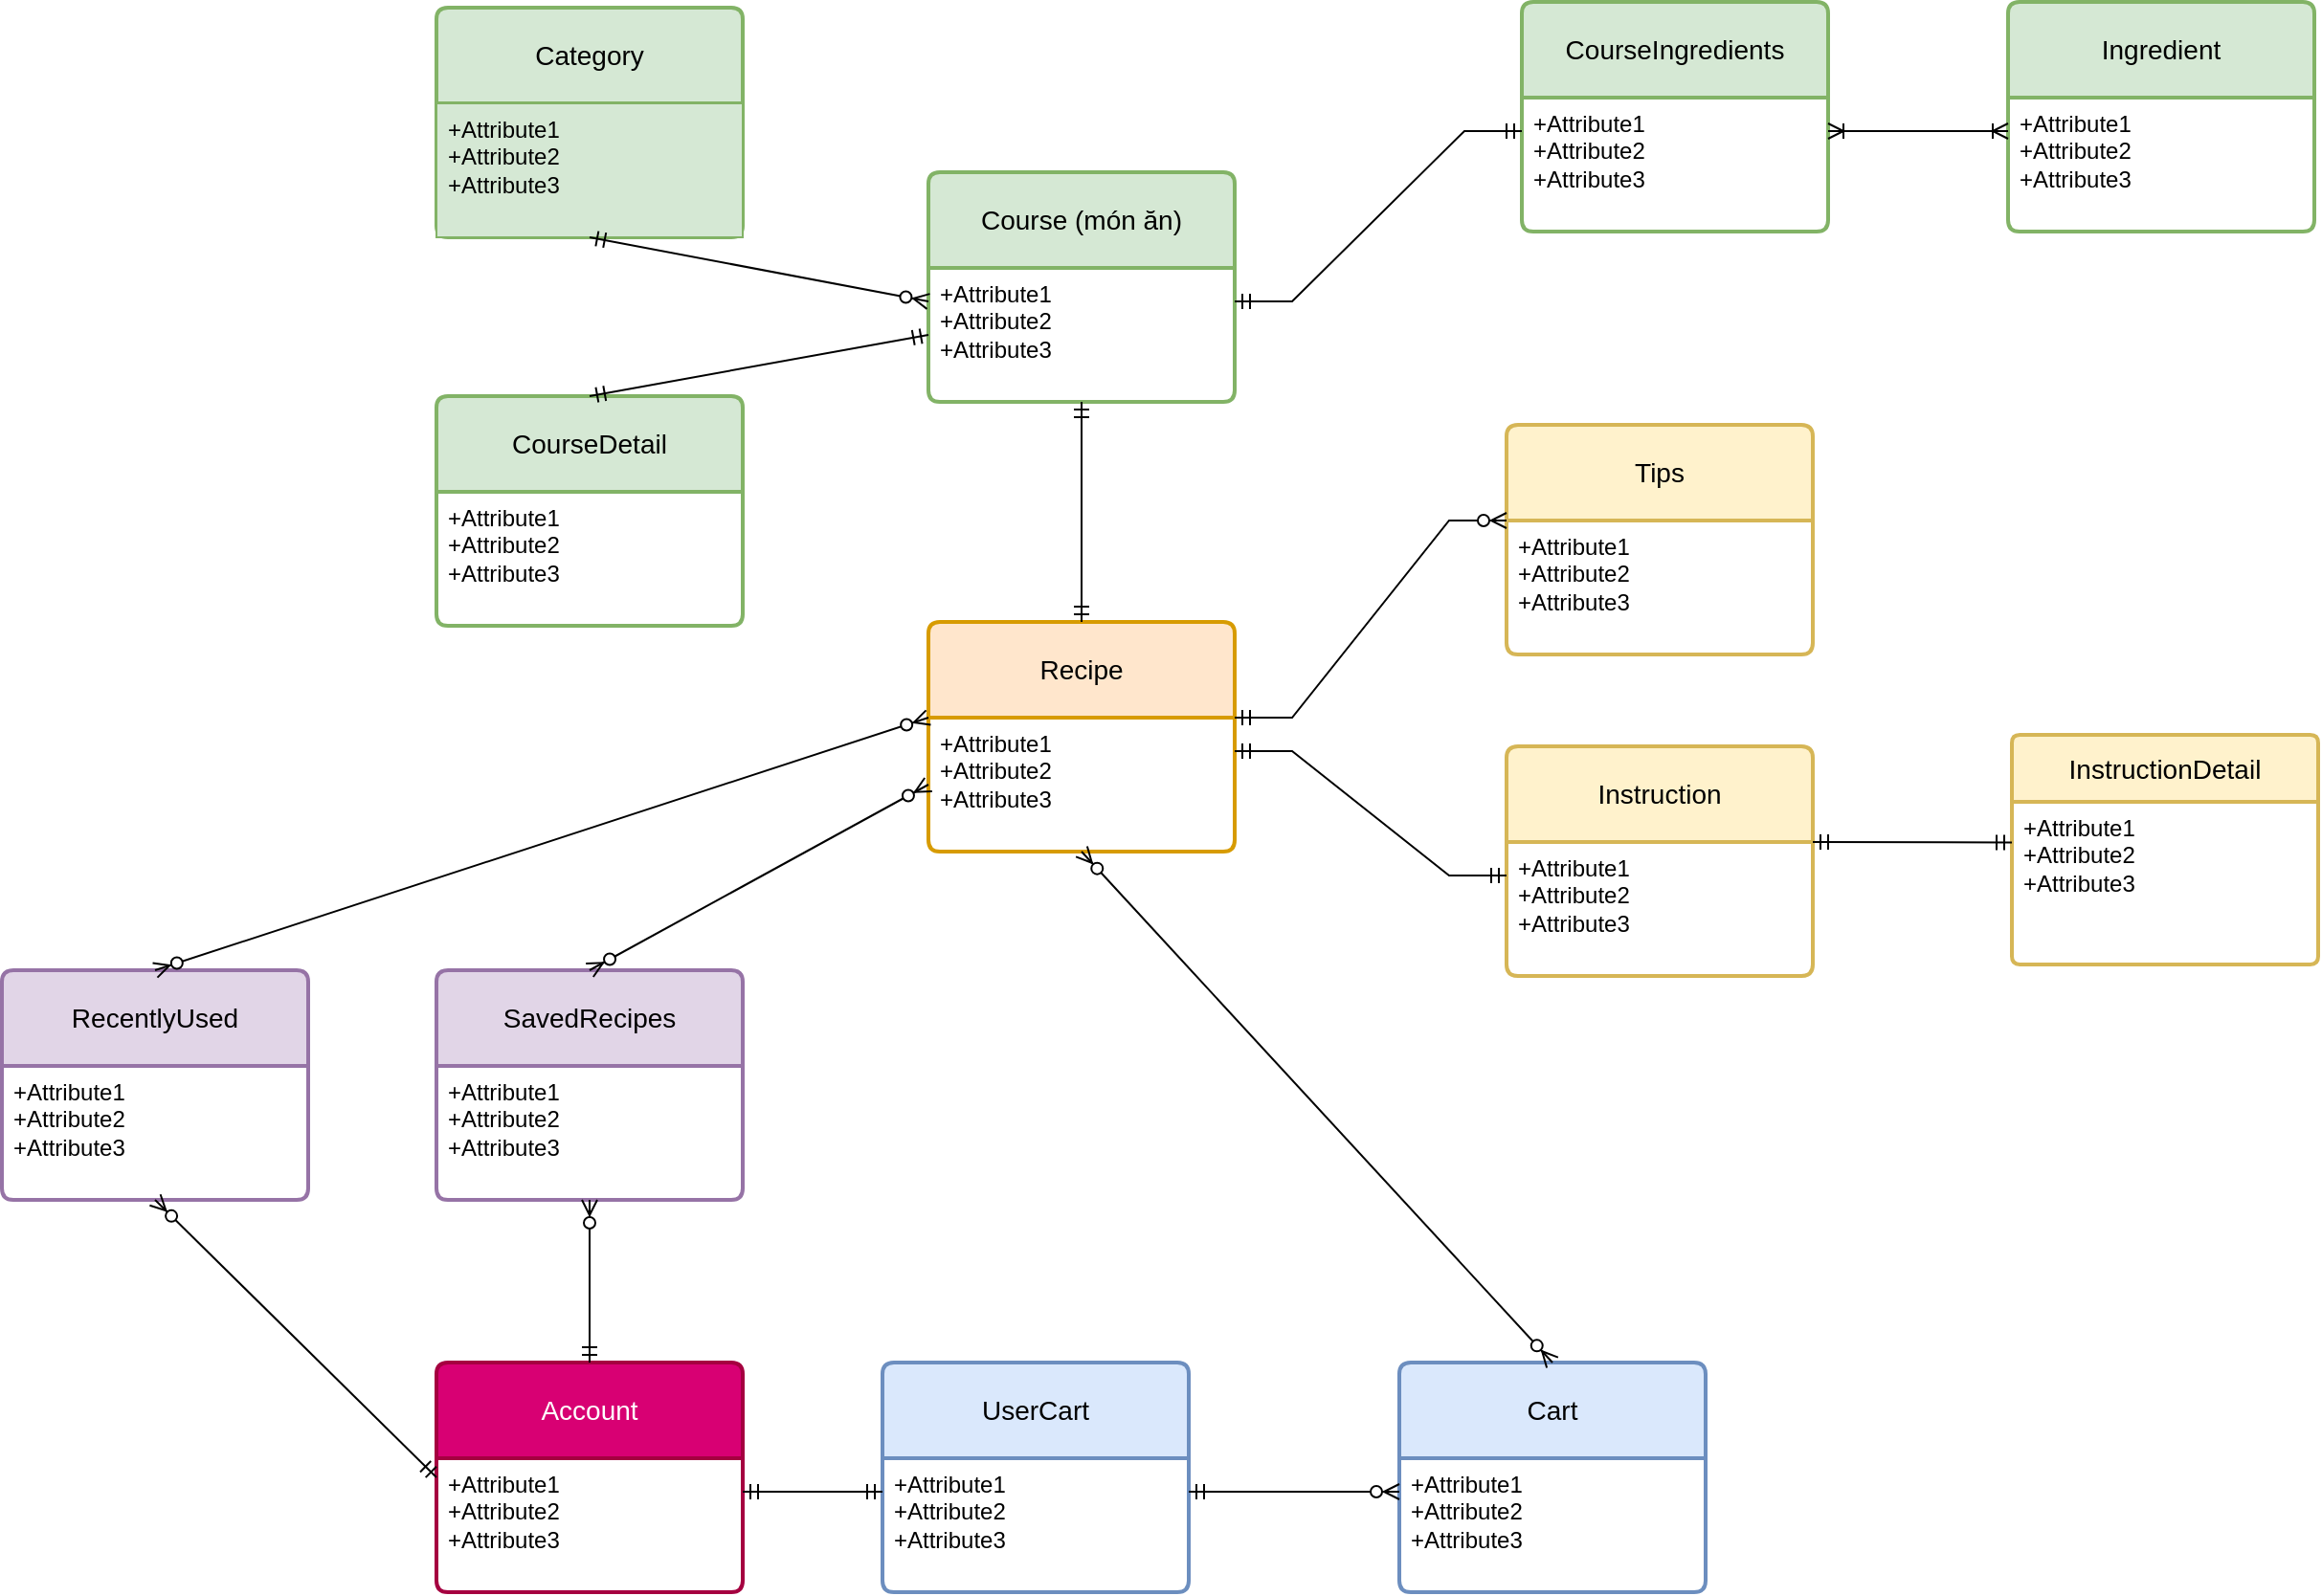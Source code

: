 <mxfile version="23.1.8" type="github">
  <diagram id="C5RBs43oDa-KdzZeNtuy" name="Page-1">
    <mxGraphModel dx="2840" dy="1100" grid="0" gridSize="10" guides="1" tooltips="1" connect="1" arrows="1" fold="1" page="0" pageScale="1" pageWidth="827" pageHeight="1169" math="0" shadow="0">
      <root>
        <mxCell id="WIyWlLk6GJQsqaUBKTNV-0" />
        <mxCell id="WIyWlLk6GJQsqaUBKTNV-1" parent="WIyWlLk6GJQsqaUBKTNV-0" />
        <mxCell id="35Hs7NP0xq-Xv4HMbrK9-0" value="Recipe" style="swimlane;childLayout=stackLayout;horizontal=1;startSize=50;horizontalStack=0;rounded=1;fontSize=14;fontStyle=0;strokeWidth=2;resizeParent=0;resizeLast=1;shadow=0;dashed=0;align=center;arcSize=4;whiteSpace=wrap;html=1;fillColor=#ffe6cc;swimlaneFillColor=default;strokeColor=#d79b00;" vertex="1" parent="WIyWlLk6GJQsqaUBKTNV-1">
          <mxGeometry x="73" y="538" width="160" height="120" as="geometry" />
        </mxCell>
        <mxCell id="35Hs7NP0xq-Xv4HMbrK9-1" value="+Attribute1&#xa;+Attribute2&#xa;+Attribute3" style="align=left;strokeColor=none;fillColor=none;spacingLeft=4;fontSize=12;verticalAlign=top;resizable=0;rotatable=0;part=1;html=1;" vertex="1" parent="35Hs7NP0xq-Xv4HMbrK9-0">
          <mxGeometry y="50" width="160" height="70" as="geometry" />
        </mxCell>
        <mxCell id="35Hs7NP0xq-Xv4HMbrK9-2" value="Instruction" style="swimlane;childLayout=stackLayout;horizontal=1;startSize=50;horizontalStack=0;rounded=1;fontSize=14;fontStyle=0;strokeWidth=2;resizeParent=0;resizeLast=1;shadow=0;dashed=0;align=center;arcSize=4;whiteSpace=wrap;html=1;swimlaneFillColor=default;fillColor=#fff2cc;strokeColor=#d6b656;" vertex="1" parent="WIyWlLk6GJQsqaUBKTNV-1">
          <mxGeometry x="375" y="603" width="160" height="120" as="geometry" />
        </mxCell>
        <mxCell id="35Hs7NP0xq-Xv4HMbrK9-3" value="+Attribute1&#xa;+Attribute2&#xa;+Attribute3" style="align=left;strokeColor=none;fillColor=none;spacingLeft=4;fontSize=12;verticalAlign=top;resizable=0;rotatable=0;part=1;html=1;" vertex="1" parent="35Hs7NP0xq-Xv4HMbrK9-2">
          <mxGeometry y="50" width="160" height="70" as="geometry" />
        </mxCell>
        <mxCell id="35Hs7NP0xq-Xv4HMbrK9-6" value="Ingredient" style="swimlane;childLayout=stackLayout;horizontal=1;startSize=50;horizontalStack=0;rounded=1;fontSize=14;fontStyle=0;strokeWidth=2;resizeParent=0;resizeLast=1;shadow=0;dashed=0;align=center;arcSize=4;whiteSpace=wrap;html=1;swimlaneFillColor=default;fillColor=#d5e8d4;strokeColor=#82b366;" vertex="1" parent="WIyWlLk6GJQsqaUBKTNV-1">
          <mxGeometry x="637" y="214" width="160" height="120" as="geometry" />
        </mxCell>
        <mxCell id="35Hs7NP0xq-Xv4HMbrK9-7" value="+Attribute1&#xa;+Attribute2&#xa;+Attribute3" style="align=left;strokeColor=none;fillColor=none;spacingLeft=4;fontSize=12;verticalAlign=top;resizable=0;rotatable=0;part=1;html=1;" vertex="1" parent="35Hs7NP0xq-Xv4HMbrK9-6">
          <mxGeometry y="50" width="160" height="70" as="geometry" />
        </mxCell>
        <mxCell id="35Hs7NP0xq-Xv4HMbrK9-8" value="Course (món ăn)" style="swimlane;childLayout=stackLayout;horizontal=1;startSize=50;horizontalStack=0;rounded=1;fontSize=14;fontStyle=0;strokeWidth=2;resizeParent=0;resizeLast=1;shadow=0;dashed=0;align=center;arcSize=4;whiteSpace=wrap;html=1;swimlaneFillColor=default;fillColor=#d5e8d4;strokeColor=#82b366;" vertex="1" parent="WIyWlLk6GJQsqaUBKTNV-1">
          <mxGeometry x="73" y="303" width="160" height="120" as="geometry" />
        </mxCell>
        <mxCell id="35Hs7NP0xq-Xv4HMbrK9-9" value="+Attribute1&#xa;+Attribute2&#xa;+Attribute3" style="align=left;strokeColor=none;fillColor=none;spacingLeft=4;fontSize=12;verticalAlign=top;resizable=0;rotatable=0;part=1;html=1;" vertex="1" parent="35Hs7NP0xq-Xv4HMbrK9-8">
          <mxGeometry y="50" width="160" height="70" as="geometry" />
        </mxCell>
        <mxCell id="35Hs7NP0xq-Xv4HMbrK9-10" value="CourseDetail" style="swimlane;childLayout=stackLayout;horizontal=1;startSize=50;horizontalStack=0;rounded=1;fontSize=14;fontStyle=0;strokeWidth=2;resizeParent=0;resizeLast=1;shadow=0;dashed=0;align=center;arcSize=4;whiteSpace=wrap;html=1;swimlaneFillColor=default;fillColor=#d5e8d4;strokeColor=#82b366;" vertex="1" parent="WIyWlLk6GJQsqaUBKTNV-1">
          <mxGeometry x="-184" y="420" width="160" height="120" as="geometry" />
        </mxCell>
        <mxCell id="35Hs7NP0xq-Xv4HMbrK9-11" value="+Attribute1&#xa;+Attribute2&#xa;+Attribute3" style="align=left;strokeColor=none;fillColor=none;spacingLeft=4;fontSize=12;verticalAlign=top;resizable=0;rotatable=0;part=1;html=1;" vertex="1" parent="35Hs7NP0xq-Xv4HMbrK9-10">
          <mxGeometry y="50" width="160" height="70" as="geometry" />
        </mxCell>
        <mxCell id="35Hs7NP0xq-Xv4HMbrK9-14" value="InstructionDetail" style="swimlane;childLayout=stackLayout;horizontal=1;startSize=35;horizontalStack=0;rounded=1;fontSize=14;fontStyle=0;strokeWidth=2;resizeParent=0;resizeLast=1;shadow=0;dashed=0;align=center;arcSize=4;whiteSpace=wrap;html=1;swimlaneFillColor=default;fillColor=#fff2cc;strokeColor=#d6b656;" vertex="1" parent="WIyWlLk6GJQsqaUBKTNV-1">
          <mxGeometry x="639" y="597" width="160" height="120" as="geometry" />
        </mxCell>
        <mxCell id="35Hs7NP0xq-Xv4HMbrK9-15" value="+Attribute1&#xa;+Attribute2&#xa;+Attribute3" style="align=left;strokeColor=none;fillColor=none;spacingLeft=4;fontSize=12;verticalAlign=top;resizable=0;rotatable=0;part=1;html=1;" vertex="1" parent="35Hs7NP0xq-Xv4HMbrK9-14">
          <mxGeometry y="35" width="160" height="85" as="geometry" />
        </mxCell>
        <mxCell id="35Hs7NP0xq-Xv4HMbrK9-16" value="Tips" style="swimlane;childLayout=stackLayout;horizontal=1;startSize=50;horizontalStack=0;rounded=1;fontSize=14;fontStyle=0;strokeWidth=2;resizeParent=0;resizeLast=1;shadow=0;dashed=0;align=center;arcSize=4;whiteSpace=wrap;html=1;swimlaneFillColor=default;fillColor=#fff2cc;strokeColor=#d6b656;" vertex="1" parent="WIyWlLk6GJQsqaUBKTNV-1">
          <mxGeometry x="375" y="435" width="160" height="120" as="geometry" />
        </mxCell>
        <mxCell id="35Hs7NP0xq-Xv4HMbrK9-17" value="+Attribute1&#xa;+Attribute2&#xa;+Attribute3" style="align=left;strokeColor=none;fillColor=none;spacingLeft=4;fontSize=12;verticalAlign=top;resizable=0;rotatable=0;part=1;html=1;" vertex="1" parent="35Hs7NP0xq-Xv4HMbrK9-16">
          <mxGeometry y="50" width="160" height="70" as="geometry" />
        </mxCell>
        <mxCell id="35Hs7NP0xq-Xv4HMbrK9-22" value="CourseIngredients" style="swimlane;childLayout=stackLayout;horizontal=1;startSize=50;horizontalStack=0;rounded=1;fontSize=14;fontStyle=0;strokeWidth=2;resizeParent=0;resizeLast=1;shadow=0;dashed=0;align=center;arcSize=4;whiteSpace=wrap;html=1;swimlaneFillColor=default;fillColor=#d5e8d4;strokeColor=#82b366;" vertex="1" parent="WIyWlLk6GJQsqaUBKTNV-1">
          <mxGeometry x="383" y="214" width="160" height="120" as="geometry" />
        </mxCell>
        <mxCell id="35Hs7NP0xq-Xv4HMbrK9-23" value="+Attribute1&#xa;+Attribute2&#xa;+Attribute3" style="align=left;strokeColor=none;fillColor=none;spacingLeft=4;fontSize=12;verticalAlign=top;resizable=0;rotatable=0;part=1;html=1;" vertex="1" parent="35Hs7NP0xq-Xv4HMbrK9-22">
          <mxGeometry y="50" width="160" height="70" as="geometry" />
        </mxCell>
        <mxCell id="35Hs7NP0xq-Xv4HMbrK9-24" value="Account" style="swimlane;childLayout=stackLayout;horizontal=1;startSize=50;horizontalStack=0;rounded=1;fontSize=14;fontStyle=0;strokeWidth=2;resizeParent=0;resizeLast=1;shadow=0;dashed=0;align=center;arcSize=4;whiteSpace=wrap;html=1;swimlaneFillColor=default;fillColor=#d80073;fontColor=#ffffff;strokeColor=#A50040;" vertex="1" parent="WIyWlLk6GJQsqaUBKTNV-1">
          <mxGeometry x="-184" y="925" width="160" height="120" as="geometry" />
        </mxCell>
        <mxCell id="35Hs7NP0xq-Xv4HMbrK9-25" value="+Attribute1&#xa;+Attribute2&#xa;+Attribute3" style="align=left;strokeColor=none;fillColor=none;spacingLeft=4;fontSize=12;verticalAlign=top;resizable=0;rotatable=0;part=1;html=1;" vertex="1" parent="35Hs7NP0xq-Xv4HMbrK9-24">
          <mxGeometry y="50" width="160" height="70" as="geometry" />
        </mxCell>
        <mxCell id="35Hs7NP0xq-Xv4HMbrK9-29" value="RecentlyUsed" style="swimlane;childLayout=stackLayout;horizontal=1;startSize=50;horizontalStack=0;rounded=1;fontSize=14;fontStyle=0;strokeWidth=2;resizeParent=0;resizeLast=1;shadow=0;dashed=0;align=center;arcSize=4;whiteSpace=wrap;html=1;swimlaneFillColor=default;fillColor=#e1d5e7;strokeColor=#9673a6;" vertex="1" parent="WIyWlLk6GJQsqaUBKTNV-1">
          <mxGeometry x="-411" y="720" width="160" height="120" as="geometry" />
        </mxCell>
        <mxCell id="35Hs7NP0xq-Xv4HMbrK9-30" value="+Attribute1&#xa;+Attribute2&#xa;+Attribute3" style="align=left;strokeColor=none;fillColor=none;spacingLeft=4;fontSize=12;verticalAlign=top;resizable=0;rotatable=0;part=1;html=1;swimlaneFillColor=default;" vertex="1" parent="35Hs7NP0xq-Xv4HMbrK9-29">
          <mxGeometry y="50" width="160" height="70" as="geometry" />
        </mxCell>
        <mxCell id="35Hs7NP0xq-Xv4HMbrK9-31" value="Category" style="swimlane;childLayout=stackLayout;horizontal=1;startSize=50;horizontalStack=0;rounded=1;fontSize=14;fontStyle=0;strokeWidth=2;resizeParent=0;resizeLast=1;shadow=0;dashed=0;align=center;arcSize=4;whiteSpace=wrap;html=1;swimlaneFillColor=default;fillColor=#d5e8d4;strokeColor=#82b366;" vertex="1" parent="WIyWlLk6GJQsqaUBKTNV-1">
          <mxGeometry x="-184" y="217" width="160" height="120" as="geometry" />
        </mxCell>
        <mxCell id="35Hs7NP0xq-Xv4HMbrK9-32" value="+Attribute1&#xa;+Attribute2&#xa;+Attribute3" style="align=left;strokeColor=#82b366;fillColor=#d5e8d4;spacingLeft=4;fontSize=12;verticalAlign=top;resizable=0;rotatable=0;part=1;html=1;swimlaneFillColor=default;" vertex="1" parent="35Hs7NP0xq-Xv4HMbrK9-31">
          <mxGeometry y="50" width="160" height="70" as="geometry" />
        </mxCell>
        <mxCell id="35Hs7NP0xq-Xv4HMbrK9-33" value="UserCart" style="swimlane;childLayout=stackLayout;horizontal=1;startSize=50;horizontalStack=0;rounded=1;fontSize=14;fontStyle=0;strokeWidth=2;resizeParent=0;resizeLast=1;shadow=0;dashed=0;align=center;arcSize=4;whiteSpace=wrap;html=1;fillColor=#dae8fc;swimlaneFillColor=default;strokeColor=#6c8ebf;" vertex="1" parent="WIyWlLk6GJQsqaUBKTNV-1">
          <mxGeometry x="49" y="925" width="160" height="120" as="geometry" />
        </mxCell>
        <mxCell id="35Hs7NP0xq-Xv4HMbrK9-34" value="+Attribute1&#xa;+Attribute2&#xa;+Attribute3" style="align=left;strokeColor=none;fillColor=none;spacingLeft=4;fontSize=12;verticalAlign=top;resizable=0;rotatable=0;part=1;html=1;" vertex="1" parent="35Hs7NP0xq-Xv4HMbrK9-33">
          <mxGeometry y="50" width="160" height="70" as="geometry" />
        </mxCell>
        <mxCell id="35Hs7NP0xq-Xv4HMbrK9-35" value="Cart" style="swimlane;childLayout=stackLayout;horizontal=1;startSize=50;horizontalStack=0;rounded=1;fontSize=14;fontStyle=0;strokeWidth=2;resizeParent=0;resizeLast=1;shadow=0;dashed=0;align=center;arcSize=4;whiteSpace=wrap;html=1;fillColor=#dae8fc;swimlaneFillColor=default;strokeColor=#6c8ebf;" vertex="1" parent="WIyWlLk6GJQsqaUBKTNV-1">
          <mxGeometry x="319" y="925" width="160" height="120" as="geometry" />
        </mxCell>
        <mxCell id="35Hs7NP0xq-Xv4HMbrK9-36" value="+Attribute1&#xa;+Attribute2&#xa;+Attribute3" style="align=left;strokeColor=none;fillColor=none;spacingLeft=4;fontSize=12;verticalAlign=top;resizable=0;rotatable=0;part=1;html=1;" vertex="1" parent="35Hs7NP0xq-Xv4HMbrK9-35">
          <mxGeometry y="50" width="160" height="70" as="geometry" />
        </mxCell>
        <mxCell id="35Hs7NP0xq-Xv4HMbrK9-37" value="SavedRecipes" style="swimlane;childLayout=stackLayout;horizontal=1;startSize=50;horizontalStack=0;rounded=1;fontSize=14;fontStyle=0;strokeWidth=2;resizeParent=0;resizeLast=1;shadow=0;dashed=0;align=center;arcSize=4;whiteSpace=wrap;html=1;swimlaneFillColor=default;fillColor=#e1d5e7;strokeColor=#9673a6;" vertex="1" parent="WIyWlLk6GJQsqaUBKTNV-1">
          <mxGeometry x="-184" y="720" width="160" height="120" as="geometry" />
        </mxCell>
        <mxCell id="35Hs7NP0xq-Xv4HMbrK9-38" value="+Attribute1&#xa;+Attribute2&#xa;+Attribute3" style="align=left;strokeColor=none;fillColor=none;spacingLeft=4;fontSize=12;verticalAlign=top;resizable=0;rotatable=0;part=1;html=1;swimlaneFillColor=default;" vertex="1" parent="35Hs7NP0xq-Xv4HMbrK9-37">
          <mxGeometry y="50" width="160" height="70" as="geometry" />
        </mxCell>
        <mxCell id="35Hs7NP0xq-Xv4HMbrK9-39" value="" style="fontSize=12;html=1;endArrow=ERzeroToMany;startArrow=ERmandOne;rounded=0;exitX=0.5;exitY=1;exitDx=0;exitDy=0;entryX=0;entryY=0.25;entryDx=0;entryDy=0;" edge="1" parent="WIyWlLk6GJQsqaUBKTNV-1" source="35Hs7NP0xq-Xv4HMbrK9-32" target="35Hs7NP0xq-Xv4HMbrK9-9">
          <mxGeometry width="100" height="100" relative="1" as="geometry">
            <mxPoint x="636" y="581" as="sourcePoint" />
            <mxPoint x="736" y="481" as="targetPoint" />
          </mxGeometry>
        </mxCell>
        <mxCell id="35Hs7NP0xq-Xv4HMbrK9-40" value="" style="fontSize=12;html=1;endArrow=ERoneToMany;startArrow=ERoneToMany;rounded=0;entryX=0;entryY=0.25;entryDx=0;entryDy=0;exitX=1;exitY=0.25;exitDx=0;exitDy=0;" edge="1" parent="WIyWlLk6GJQsqaUBKTNV-1" source="35Hs7NP0xq-Xv4HMbrK9-23" target="35Hs7NP0xq-Xv4HMbrK9-7">
          <mxGeometry width="100" height="100" relative="1" as="geometry">
            <mxPoint x="423" y="474" as="sourcePoint" />
            <mxPoint x="523" y="374" as="targetPoint" />
          </mxGeometry>
        </mxCell>
        <mxCell id="35Hs7NP0xq-Xv4HMbrK9-42" value="" style="edgeStyle=entityRelationEdgeStyle;fontSize=12;html=1;endArrow=ERmandOne;startArrow=ERmandOne;rounded=0;entryX=0;entryY=0.25;entryDx=0;entryDy=0;exitX=1;exitY=0.25;exitDx=0;exitDy=0;" edge="1" parent="WIyWlLk6GJQsqaUBKTNV-1" source="35Hs7NP0xq-Xv4HMbrK9-9" target="35Hs7NP0xq-Xv4HMbrK9-23">
          <mxGeometry width="100" height="100" relative="1" as="geometry">
            <mxPoint x="370" y="473" as="sourcePoint" />
            <mxPoint x="470" y="373" as="targetPoint" />
          </mxGeometry>
        </mxCell>
        <mxCell id="35Hs7NP0xq-Xv4HMbrK9-43" value="" style="fontSize=12;html=1;endArrow=ERmandOne;startArrow=ERmandOne;rounded=0;entryX=0;entryY=0.5;entryDx=0;entryDy=0;exitX=0.5;exitY=0;exitDx=0;exitDy=0;" edge="1" parent="WIyWlLk6GJQsqaUBKTNV-1" source="35Hs7NP0xq-Xv4HMbrK9-10" target="35Hs7NP0xq-Xv4HMbrK9-9">
          <mxGeometry width="100" height="100" relative="1" as="geometry">
            <mxPoint x="370" y="473" as="sourcePoint" />
            <mxPoint x="470" y="373" as="targetPoint" />
          </mxGeometry>
        </mxCell>
        <mxCell id="35Hs7NP0xq-Xv4HMbrK9-44" value="" style="fontSize=12;html=1;endArrow=ERmandOne;startArrow=ERmandOne;rounded=0;entryX=1;entryY=0;entryDx=0;entryDy=0;exitX=0;exitY=0.25;exitDx=0;exitDy=0;" edge="1" parent="WIyWlLk6GJQsqaUBKTNV-1" source="35Hs7NP0xq-Xv4HMbrK9-15" target="35Hs7NP0xq-Xv4HMbrK9-3">
          <mxGeometry width="100" height="100" relative="1" as="geometry">
            <mxPoint x="441" y="671" as="sourcePoint" />
            <mxPoint x="541" y="571" as="targetPoint" />
          </mxGeometry>
        </mxCell>
        <mxCell id="35Hs7NP0xq-Xv4HMbrK9-45" value="" style="fontSize=12;html=1;endArrow=ERmandOne;startArrow=ERmandOne;rounded=0;entryX=0.5;entryY=1;entryDx=0;entryDy=0;exitX=0.5;exitY=0;exitDx=0;exitDy=0;" edge="1" parent="WIyWlLk6GJQsqaUBKTNV-1" source="35Hs7NP0xq-Xv4HMbrK9-0" target="35Hs7NP0xq-Xv4HMbrK9-9">
          <mxGeometry width="100" height="100" relative="1" as="geometry">
            <mxPoint x="204" y="600" as="sourcePoint" />
            <mxPoint x="304" y="500" as="targetPoint" />
          </mxGeometry>
        </mxCell>
        <mxCell id="35Hs7NP0xq-Xv4HMbrK9-46" value="" style="edgeStyle=entityRelationEdgeStyle;fontSize=12;html=1;endArrow=ERmandOne;startArrow=ERmandOne;rounded=0;exitX=1;exitY=0.25;exitDx=0;exitDy=0;entryX=0;entryY=0.25;entryDx=0;entryDy=0;" edge="1" parent="WIyWlLk6GJQsqaUBKTNV-1" source="35Hs7NP0xq-Xv4HMbrK9-1" target="35Hs7NP0xq-Xv4HMbrK9-3">
          <mxGeometry width="100" height="100" relative="1" as="geometry">
            <mxPoint x="261" y="610" as="sourcePoint" />
            <mxPoint x="361" y="510" as="targetPoint" />
          </mxGeometry>
        </mxCell>
        <mxCell id="35Hs7NP0xq-Xv4HMbrK9-47" value="" style="edgeStyle=entityRelationEdgeStyle;fontSize=12;html=1;endArrow=ERzeroToMany;startArrow=ERmandOne;rounded=0;entryX=0;entryY=0;entryDx=0;entryDy=0;exitX=1;exitY=0;exitDx=0;exitDy=0;" edge="1" parent="WIyWlLk6GJQsqaUBKTNV-1" source="35Hs7NP0xq-Xv4HMbrK9-1" target="35Hs7NP0xq-Xv4HMbrK9-17">
          <mxGeometry width="100" height="100" relative="1" as="geometry">
            <mxPoint x="204" y="467" as="sourcePoint" />
            <mxPoint x="304" y="367" as="targetPoint" />
          </mxGeometry>
        </mxCell>
        <mxCell id="35Hs7NP0xq-Xv4HMbrK9-48" value="" style="edgeStyle=entityRelationEdgeStyle;fontSize=12;html=1;endArrow=ERmandOne;startArrow=ERmandOne;rounded=0;entryX=1;entryY=0.25;entryDx=0;entryDy=0;exitX=0;exitY=0.25;exitDx=0;exitDy=0;" edge="1" parent="WIyWlLk6GJQsqaUBKTNV-1" source="35Hs7NP0xq-Xv4HMbrK9-34" target="35Hs7NP0xq-Xv4HMbrK9-25">
          <mxGeometry width="100" height="100" relative="1" as="geometry">
            <mxPoint x="53" y="993" as="sourcePoint" />
            <mxPoint x="280" y="857" as="targetPoint" />
          </mxGeometry>
        </mxCell>
        <mxCell id="35Hs7NP0xq-Xv4HMbrK9-49" value="" style="fontSize=12;html=1;endArrow=ERzeroToMany;startArrow=ERmandOne;rounded=0;exitX=1;exitY=0.25;exitDx=0;exitDy=0;entryX=0;entryY=0.25;entryDx=0;entryDy=0;" edge="1" parent="WIyWlLk6GJQsqaUBKTNV-1" source="35Hs7NP0xq-Xv4HMbrK9-34" target="35Hs7NP0xq-Xv4HMbrK9-36">
          <mxGeometry width="100" height="100" relative="1" as="geometry">
            <mxPoint x="180" y="957" as="sourcePoint" />
            <mxPoint x="280" y="857" as="targetPoint" />
          </mxGeometry>
        </mxCell>
        <mxCell id="35Hs7NP0xq-Xv4HMbrK9-50" value="" style="fontSize=12;html=1;endArrow=ERzeroToMany;endFill=1;startArrow=ERzeroToMany;rounded=0;entryX=0.5;entryY=1;entryDx=0;entryDy=0;exitX=0.5;exitY=0;exitDx=0;exitDy=0;" edge="1" parent="WIyWlLk6GJQsqaUBKTNV-1" source="35Hs7NP0xq-Xv4HMbrK9-35" target="35Hs7NP0xq-Xv4HMbrK9-1">
          <mxGeometry width="100" height="100" relative="1" as="geometry">
            <mxPoint x="204" y="867" as="sourcePoint" />
            <mxPoint x="304" y="767" as="targetPoint" />
          </mxGeometry>
        </mxCell>
        <mxCell id="35Hs7NP0xq-Xv4HMbrK9-51" value="" style="fontSize=12;html=1;endArrow=ERzeroToMany;startArrow=ERmandOne;rounded=0;exitX=0.5;exitY=0;exitDx=0;exitDy=0;entryX=0.5;entryY=1;entryDx=0;entryDy=0;" edge="1" parent="WIyWlLk6GJQsqaUBKTNV-1" source="35Hs7NP0xq-Xv4HMbrK9-24" target="35Hs7NP0xq-Xv4HMbrK9-38">
          <mxGeometry width="100" height="100" relative="1" as="geometry">
            <mxPoint x="58" y="756" as="sourcePoint" />
            <mxPoint x="275" y="636" as="targetPoint" />
          </mxGeometry>
        </mxCell>
        <mxCell id="35Hs7NP0xq-Xv4HMbrK9-52" value="" style="fontSize=12;html=1;endArrow=ERzeroToMany;endFill=1;startArrow=ERzeroToMany;rounded=0;exitX=0.5;exitY=0;exitDx=0;exitDy=0;entryX=0;entryY=0.5;entryDx=0;entryDy=0;" edge="1" parent="WIyWlLk6GJQsqaUBKTNV-1" source="35Hs7NP0xq-Xv4HMbrK9-37" target="35Hs7NP0xq-Xv4HMbrK9-1">
          <mxGeometry width="100" height="100" relative="1" as="geometry">
            <mxPoint x="204" y="733" as="sourcePoint" />
            <mxPoint x="73" y="606" as="targetPoint" />
          </mxGeometry>
        </mxCell>
        <mxCell id="35Hs7NP0xq-Xv4HMbrK9-53" value="" style="fontSize=12;html=1;endArrow=ERzeroToMany;endFill=1;startArrow=ERzeroToMany;rounded=0;exitX=0.5;exitY=0;exitDx=0;exitDy=0;entryX=0;entryY=0;entryDx=0;entryDy=0;" edge="1" parent="WIyWlLk6GJQsqaUBKTNV-1" source="35Hs7NP0xq-Xv4HMbrK9-29" target="35Hs7NP0xq-Xv4HMbrK9-1">
          <mxGeometry width="100" height="100" relative="1" as="geometry">
            <mxPoint x="-65" y="727" as="sourcePoint" />
            <mxPoint x="83" y="633" as="targetPoint" />
          </mxGeometry>
        </mxCell>
        <mxCell id="35Hs7NP0xq-Xv4HMbrK9-54" value="" style="fontSize=12;html=1;endArrow=ERzeroToMany;startArrow=ERmandOne;rounded=0;exitX=0;exitY=0.5;exitDx=0;exitDy=0;entryX=0.5;entryY=1;entryDx=0;entryDy=0;" edge="1" parent="WIyWlLk6GJQsqaUBKTNV-1" source="35Hs7NP0xq-Xv4HMbrK9-24" target="35Hs7NP0xq-Xv4HMbrK9-30">
          <mxGeometry width="100" height="100" relative="1" as="geometry">
            <mxPoint x="-94" y="935" as="sourcePoint" />
            <mxPoint x="-94" y="850" as="targetPoint" />
          </mxGeometry>
        </mxCell>
      </root>
    </mxGraphModel>
  </diagram>
</mxfile>
